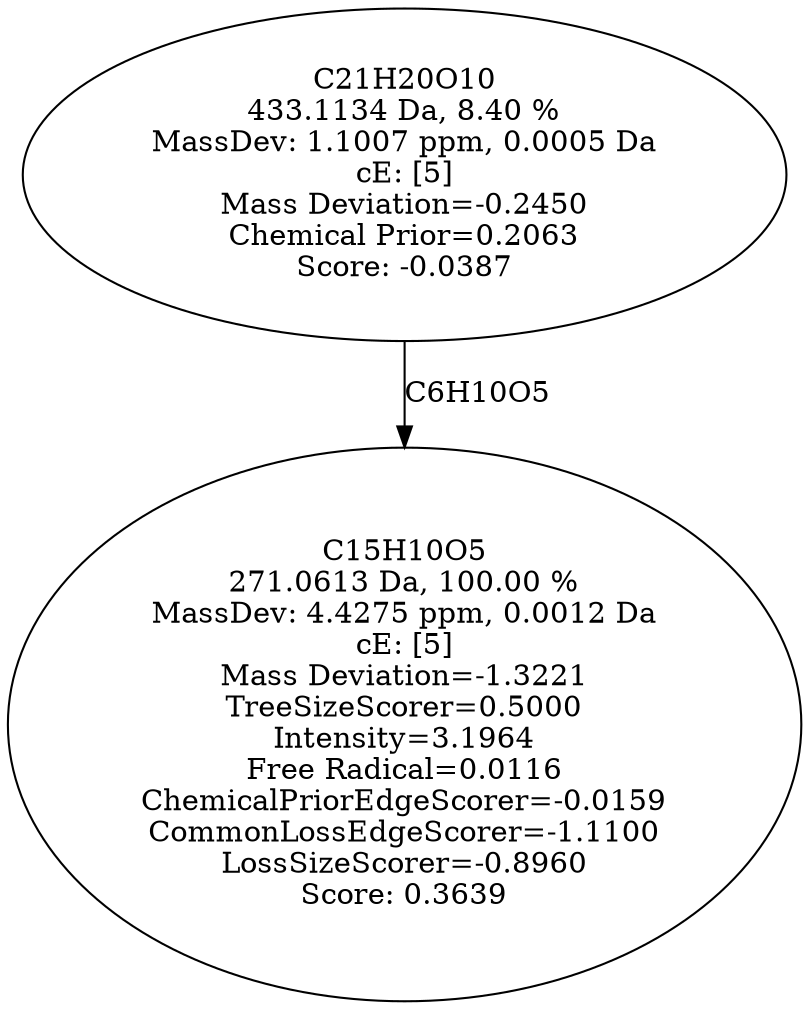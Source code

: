 strict digraph {
v1 [label="C15H10O5\n271.0613 Da, 100.00 %\nMassDev: 4.4275 ppm, 0.0012 Da\ncE: [5]\nMass Deviation=-1.3221\nTreeSizeScorer=0.5000\nIntensity=3.1964\nFree Radical=0.0116\nChemicalPriorEdgeScorer=-0.0159\nCommonLossEdgeScorer=-1.1100\nLossSizeScorer=-0.8960\nScore: 0.3639"];
v2 [label="C21H20O10\n433.1134 Da, 8.40 %\nMassDev: 1.1007 ppm, 0.0005 Da\ncE: [5]\nMass Deviation=-0.2450\nChemical Prior=0.2063\nScore: -0.0387"];
v2 -> v1 [label="C6H10O5"];
}